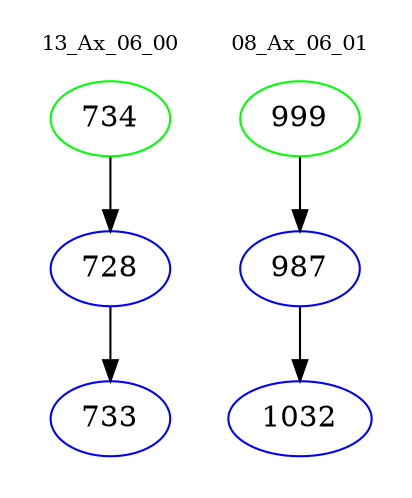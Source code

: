 digraph{
subgraph cluster_0 {
color = white
label = "13_Ax_06_00";
fontsize=10;
T0_734 [label="734", color="green"]
T0_734 -> T0_728 [color="black"]
T0_728 [label="728", color="blue"]
T0_728 -> T0_733 [color="black"]
T0_733 [label="733", color="blue"]
}
subgraph cluster_1 {
color = white
label = "08_Ax_06_01";
fontsize=10;
T1_999 [label="999", color="green"]
T1_999 -> T1_987 [color="black"]
T1_987 [label="987", color="blue"]
T1_987 -> T1_1032 [color="black"]
T1_1032 [label="1032", color="blue"]
}
}
